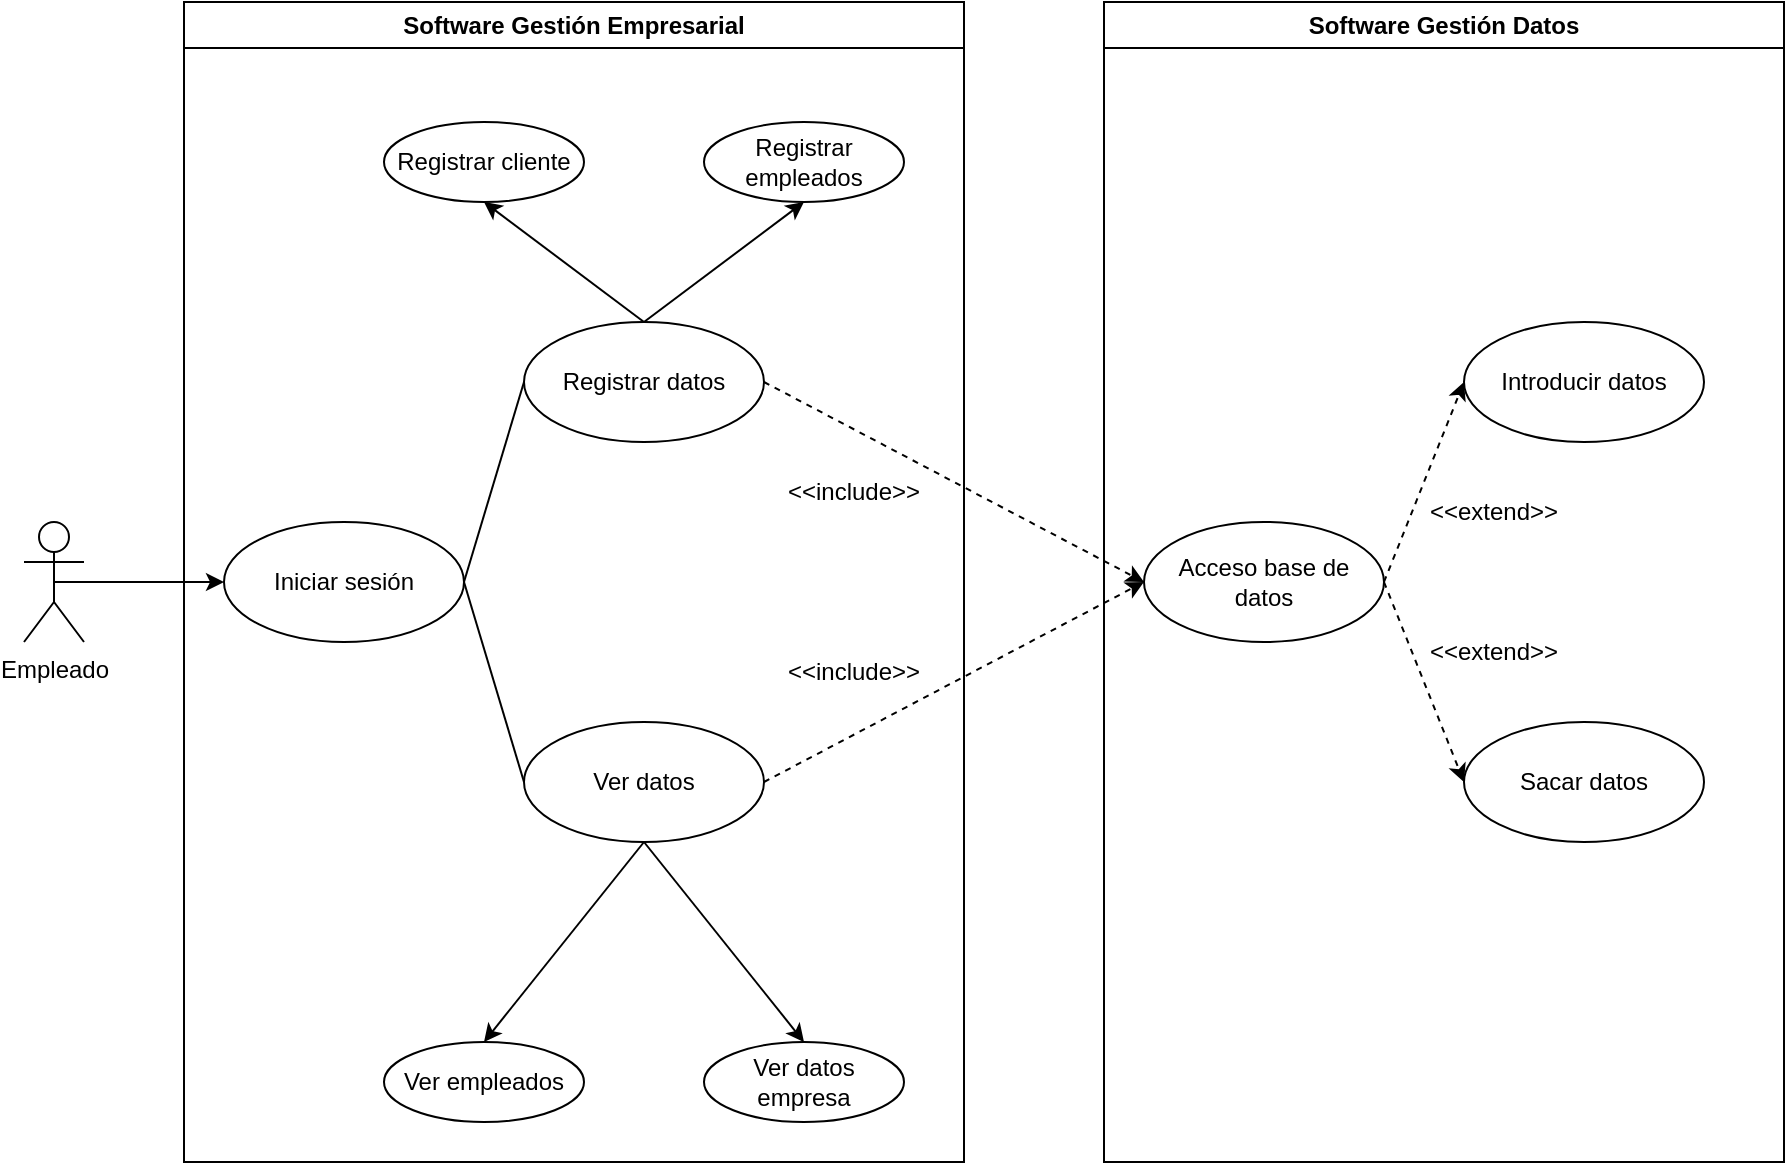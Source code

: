 <mxfile version="26.2.15">
  <diagram name="Página-1" id="Ad3dPZOD6NjGoQnRCQPu">
    <mxGraphModel dx="1097" dy="659" grid="1" gridSize="10" guides="1" tooltips="1" connect="1" arrows="1" fold="1" page="1" pageScale="1" pageWidth="827" pageHeight="1169" math="0" shadow="0">
      <root>
        <mxCell id="0" />
        <mxCell id="1" parent="0" />
        <mxCell id="XkZD-kUqZi6-Z1IN0SXH-1" value="Empleado" style="shape=umlActor;verticalLabelPosition=bottom;verticalAlign=top;html=1;outlineConnect=0;" parent="1" vertex="1">
          <mxGeometry x="60" y="300" width="30" height="60" as="geometry" />
        </mxCell>
        <mxCell id="XkZD-kUqZi6-Z1IN0SXH-5" value="Iniciar sesión" style="ellipse;whiteSpace=wrap;html=1;" parent="1" vertex="1">
          <mxGeometry x="160" y="300" width="120" height="60" as="geometry" />
        </mxCell>
        <mxCell id="XkZD-kUqZi6-Z1IN0SXH-6" value="" style="endArrow=classic;html=1;rounded=0;entryX=0;entryY=0.5;entryDx=0;entryDy=0;exitX=0.5;exitY=0.5;exitDx=0;exitDy=0;exitPerimeter=0;" parent="1" source="XkZD-kUqZi6-Z1IN0SXH-1" target="XkZD-kUqZi6-Z1IN0SXH-5" edge="1">
          <mxGeometry width="50" height="50" relative="1" as="geometry">
            <mxPoint x="80" y="340" as="sourcePoint" />
            <mxPoint x="130" y="290" as="targetPoint" />
          </mxGeometry>
        </mxCell>
        <mxCell id="XkZD-kUqZi6-Z1IN0SXH-8" value="Registrar datos" style="ellipse;whiteSpace=wrap;html=1;" parent="1" vertex="1">
          <mxGeometry x="310" y="200" width="120" height="60" as="geometry" />
        </mxCell>
        <mxCell id="XkZD-kUqZi6-Z1IN0SXH-9" value="Ver datos" style="ellipse;whiteSpace=wrap;html=1;" parent="1" vertex="1">
          <mxGeometry x="310" y="400" width="120" height="60" as="geometry" />
        </mxCell>
        <mxCell id="XkZD-kUqZi6-Z1IN0SXH-10" value="Acceso base de datos" style="ellipse;whiteSpace=wrap;html=1;" parent="1" vertex="1">
          <mxGeometry x="620" y="300" width="120" height="60" as="geometry" />
        </mxCell>
        <mxCell id="XkZD-kUqZi6-Z1IN0SXH-11" value="Introducir datos" style="ellipse;whiteSpace=wrap;html=1;" parent="1" vertex="1">
          <mxGeometry x="780" y="200" width="120" height="60" as="geometry" />
        </mxCell>
        <mxCell id="XkZD-kUqZi6-Z1IN0SXH-12" value="Sacar datos" style="ellipse;whiteSpace=wrap;html=1;" parent="1" vertex="1">
          <mxGeometry x="780" y="400" width="120" height="60" as="geometry" />
        </mxCell>
        <mxCell id="XkZD-kUqZi6-Z1IN0SXH-13" value="" style="endArrow=classic;html=1;rounded=0;exitX=1;exitY=0.5;exitDx=0;exitDy=0;entryX=0;entryY=0.5;entryDx=0;entryDy=0;dashed=1;" parent="1" source="XkZD-kUqZi6-Z1IN0SXH-8" target="XkZD-kUqZi6-Z1IN0SXH-10" edge="1">
          <mxGeometry width="50" height="50" relative="1" as="geometry">
            <mxPoint x="490" y="250" as="sourcePoint" />
            <mxPoint x="540" y="200" as="targetPoint" />
          </mxGeometry>
        </mxCell>
        <mxCell id="XkZD-kUqZi6-Z1IN0SXH-14" value="" style="endArrow=classic;html=1;rounded=0;exitX=1;exitY=0.5;exitDx=0;exitDy=0;entryX=0;entryY=0.5;entryDx=0;entryDy=0;dashed=1;" parent="1" source="XkZD-kUqZi6-Z1IN0SXH-9" target="XkZD-kUqZi6-Z1IN0SXH-10" edge="1">
          <mxGeometry width="50" height="50" relative="1" as="geometry">
            <mxPoint x="550" y="480" as="sourcePoint" />
            <mxPoint x="600" y="430" as="targetPoint" />
          </mxGeometry>
        </mxCell>
        <mxCell id="XkZD-kUqZi6-Z1IN0SXH-17" value="" style="endArrow=classic;html=1;rounded=0;exitX=1;exitY=0.5;exitDx=0;exitDy=0;entryX=0;entryY=0.5;entryDx=0;entryDy=0;dashed=1;" parent="1" source="XkZD-kUqZi6-Z1IN0SXH-10" target="XkZD-kUqZi6-Z1IN0SXH-11" edge="1">
          <mxGeometry width="50" height="50" relative="1" as="geometry">
            <mxPoint x="660" y="300" as="sourcePoint" />
            <mxPoint x="710" y="250" as="targetPoint" />
          </mxGeometry>
        </mxCell>
        <mxCell id="XkZD-kUqZi6-Z1IN0SXH-18" value="" style="endArrow=classic;html=1;rounded=0;exitX=1;exitY=0.5;exitDx=0;exitDy=0;entryX=0;entryY=0.5;entryDx=0;entryDy=0;dashed=1;" parent="1" source="XkZD-kUqZi6-Z1IN0SXH-10" target="XkZD-kUqZi6-Z1IN0SXH-12" edge="1">
          <mxGeometry width="50" height="50" relative="1" as="geometry">
            <mxPoint x="710" y="440" as="sourcePoint" />
            <mxPoint x="760" y="390" as="targetPoint" />
          </mxGeometry>
        </mxCell>
        <mxCell id="XkZD-kUqZi6-Z1IN0SXH-19" value="" style="endArrow=none;html=1;rounded=0;exitX=1;exitY=0.5;exitDx=0;exitDy=0;entryX=0;entryY=0.5;entryDx=0;entryDy=0;" parent="1" source="XkZD-kUqZi6-Z1IN0SXH-5" target="XkZD-kUqZi6-Z1IN0SXH-9" edge="1">
          <mxGeometry width="50" height="50" relative="1" as="geometry">
            <mxPoint x="345" y="340" as="sourcePoint" />
            <mxPoint x="395" y="290" as="targetPoint" />
          </mxGeometry>
        </mxCell>
        <mxCell id="XkZD-kUqZi6-Z1IN0SXH-20" value="" style="endArrow=none;html=1;rounded=0;exitX=1;exitY=0.5;exitDx=0;exitDy=0;entryX=0;entryY=0.5;entryDx=0;entryDy=0;" parent="1" source="XkZD-kUqZi6-Z1IN0SXH-5" target="XkZD-kUqZi6-Z1IN0SXH-8" edge="1">
          <mxGeometry width="50" height="50" relative="1" as="geometry">
            <mxPoint x="360" y="360" as="sourcePoint" />
            <mxPoint x="410" y="310" as="targetPoint" />
          </mxGeometry>
        </mxCell>
        <mxCell id="XkZD-kUqZi6-Z1IN0SXH-23" value="&amp;lt;&amp;lt;extend&amp;gt;&amp;gt;" style="text;html=1;align=center;verticalAlign=middle;whiteSpace=wrap;rounded=0;" parent="1" vertex="1">
          <mxGeometry x="750" y="350" width="90" height="30" as="geometry" />
        </mxCell>
        <mxCell id="XkZD-kUqZi6-Z1IN0SXH-24" value="&amp;lt;&amp;lt;extend&lt;span style=&quot;background-color: transparent; color: light-dark(rgb(0, 0, 0), rgb(255, 255, 255));&quot;&gt;&amp;gt;&amp;gt;&lt;/span&gt;" style="text;html=1;align=center;verticalAlign=middle;whiteSpace=wrap;rounded=0;" parent="1" vertex="1">
          <mxGeometry x="750" y="280" width="90" height="30" as="geometry" />
        </mxCell>
        <mxCell id="XkZD-kUqZi6-Z1IN0SXH-25" value="Ver empleados" style="ellipse;whiteSpace=wrap;html=1;" parent="1" vertex="1">
          <mxGeometry x="240" y="560" width="100" height="40" as="geometry" />
        </mxCell>
        <mxCell id="XkZD-kUqZi6-Z1IN0SXH-26" value="Ver datos empresa" style="ellipse;whiteSpace=wrap;html=1;" parent="1" vertex="1">
          <mxGeometry x="400" y="560" width="100" height="40" as="geometry" />
        </mxCell>
        <mxCell id="XkZD-kUqZi6-Z1IN0SXH-27" value="Registrar cliente" style="ellipse;whiteSpace=wrap;html=1;" parent="1" vertex="1">
          <mxGeometry x="240" y="100" width="100" height="40" as="geometry" />
        </mxCell>
        <mxCell id="XkZD-kUqZi6-Z1IN0SXH-28" value="Registrar empleados" style="ellipse;whiteSpace=wrap;html=1;" parent="1" vertex="1">
          <mxGeometry x="400" y="100" width="100" height="40" as="geometry" />
        </mxCell>
        <mxCell id="25Rh0cQmBUYPOpsjFFvv-1" value="" style="endArrow=classic;html=1;rounded=0;exitX=0.5;exitY=0;exitDx=0;exitDy=0;entryX=0.5;entryY=1;entryDx=0;entryDy=0;" edge="1" parent="1" source="XkZD-kUqZi6-Z1IN0SXH-8" target="XkZD-kUqZi6-Z1IN0SXH-28">
          <mxGeometry width="50" height="50" relative="1" as="geometry">
            <mxPoint x="450" y="210" as="sourcePoint" />
            <mxPoint x="500" y="160" as="targetPoint" />
          </mxGeometry>
        </mxCell>
        <mxCell id="25Rh0cQmBUYPOpsjFFvv-2" value="" style="endArrow=classic;html=1;rounded=0;exitX=0.5;exitY=0;exitDx=0;exitDy=0;entryX=0.5;entryY=1;entryDx=0;entryDy=0;" edge="1" parent="1" source="XkZD-kUqZi6-Z1IN0SXH-8" target="XkZD-kUqZi6-Z1IN0SXH-27">
          <mxGeometry width="50" height="50" relative="1" as="geometry">
            <mxPoint x="270" y="230" as="sourcePoint" />
            <mxPoint x="320" y="180" as="targetPoint" />
          </mxGeometry>
        </mxCell>
        <mxCell id="25Rh0cQmBUYPOpsjFFvv-3" value="" style="endArrow=classic;html=1;rounded=0;exitX=0.5;exitY=1;exitDx=0;exitDy=0;entryX=0.5;entryY=0;entryDx=0;entryDy=0;" edge="1" parent="1" source="XkZD-kUqZi6-Z1IN0SXH-9" target="XkZD-kUqZi6-Z1IN0SXH-26">
          <mxGeometry width="50" height="50" relative="1" as="geometry">
            <mxPoint x="460" y="530" as="sourcePoint" />
            <mxPoint x="510" y="480" as="targetPoint" />
          </mxGeometry>
        </mxCell>
        <mxCell id="25Rh0cQmBUYPOpsjFFvv-4" value="" style="endArrow=classic;html=1;rounded=0;exitX=0.5;exitY=1;exitDx=0;exitDy=0;entryX=0.5;entryY=0;entryDx=0;entryDy=0;" edge="1" parent="1" source="XkZD-kUqZi6-Z1IN0SXH-9" target="XkZD-kUqZi6-Z1IN0SXH-25">
          <mxGeometry width="50" height="50" relative="1" as="geometry">
            <mxPoint x="190" y="540" as="sourcePoint" />
            <mxPoint x="240" y="490" as="targetPoint" />
          </mxGeometry>
        </mxCell>
        <mxCell id="25Rh0cQmBUYPOpsjFFvv-6" value="Software Gestión Empresarial" style="swimlane;whiteSpace=wrap;html=1;" vertex="1" parent="1">
          <mxGeometry x="140" y="40" width="390" height="580" as="geometry" />
        </mxCell>
        <mxCell id="25Rh0cQmBUYPOpsjFFvv-8" value="&amp;lt;&amp;lt;include&lt;span style=&quot;background-color: transparent; color: light-dark(rgb(0, 0, 0), rgb(255, 255, 255));&quot;&gt;&amp;gt;&amp;gt;&lt;/span&gt;" style="text;html=1;align=center;verticalAlign=middle;whiteSpace=wrap;rounded=0;" vertex="1" parent="25Rh0cQmBUYPOpsjFFvv-6">
          <mxGeometry x="290" y="230" width="90" height="30" as="geometry" />
        </mxCell>
        <mxCell id="25Rh0cQmBUYPOpsjFFvv-9" value="&amp;lt;&amp;lt;include&lt;span style=&quot;background-color: transparent; color: light-dark(rgb(0, 0, 0), rgb(255, 255, 255));&quot;&gt;&amp;gt;&amp;gt;&lt;/span&gt;" style="text;html=1;align=center;verticalAlign=middle;whiteSpace=wrap;rounded=0;" vertex="1" parent="25Rh0cQmBUYPOpsjFFvv-6">
          <mxGeometry x="290" y="320" width="90" height="30" as="geometry" />
        </mxCell>
        <mxCell id="25Rh0cQmBUYPOpsjFFvv-7" value="Software Gestión Datos" style="swimlane;whiteSpace=wrap;html=1;" vertex="1" parent="1">
          <mxGeometry x="600" y="40" width="340" height="580" as="geometry" />
        </mxCell>
      </root>
    </mxGraphModel>
  </diagram>
</mxfile>
